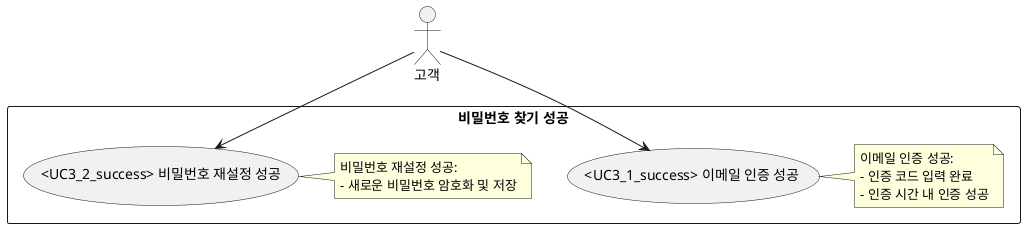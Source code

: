 @startuml
actor "고객" as Customer

rectangle "비밀번호 찾기 성공" {
  usecase "<UC3_1_success> 이메일 인증 성공" as UC3_1_success
  note right
  이메일 인증 성공:
  - 인증 코드 입력 완료
  - 인증 시간 내 인증 성공
  end note

  usecase "<UC3_2_success> 비밀번호 재설정 성공" as UC3_2_success
  note right
  비밀번호 재설정 성공:
  - 새로운 비밀번호 암호화 및 저장
  end note
}

Customer --> UC3_1_success
Customer --> UC3_2_success
@enduml
